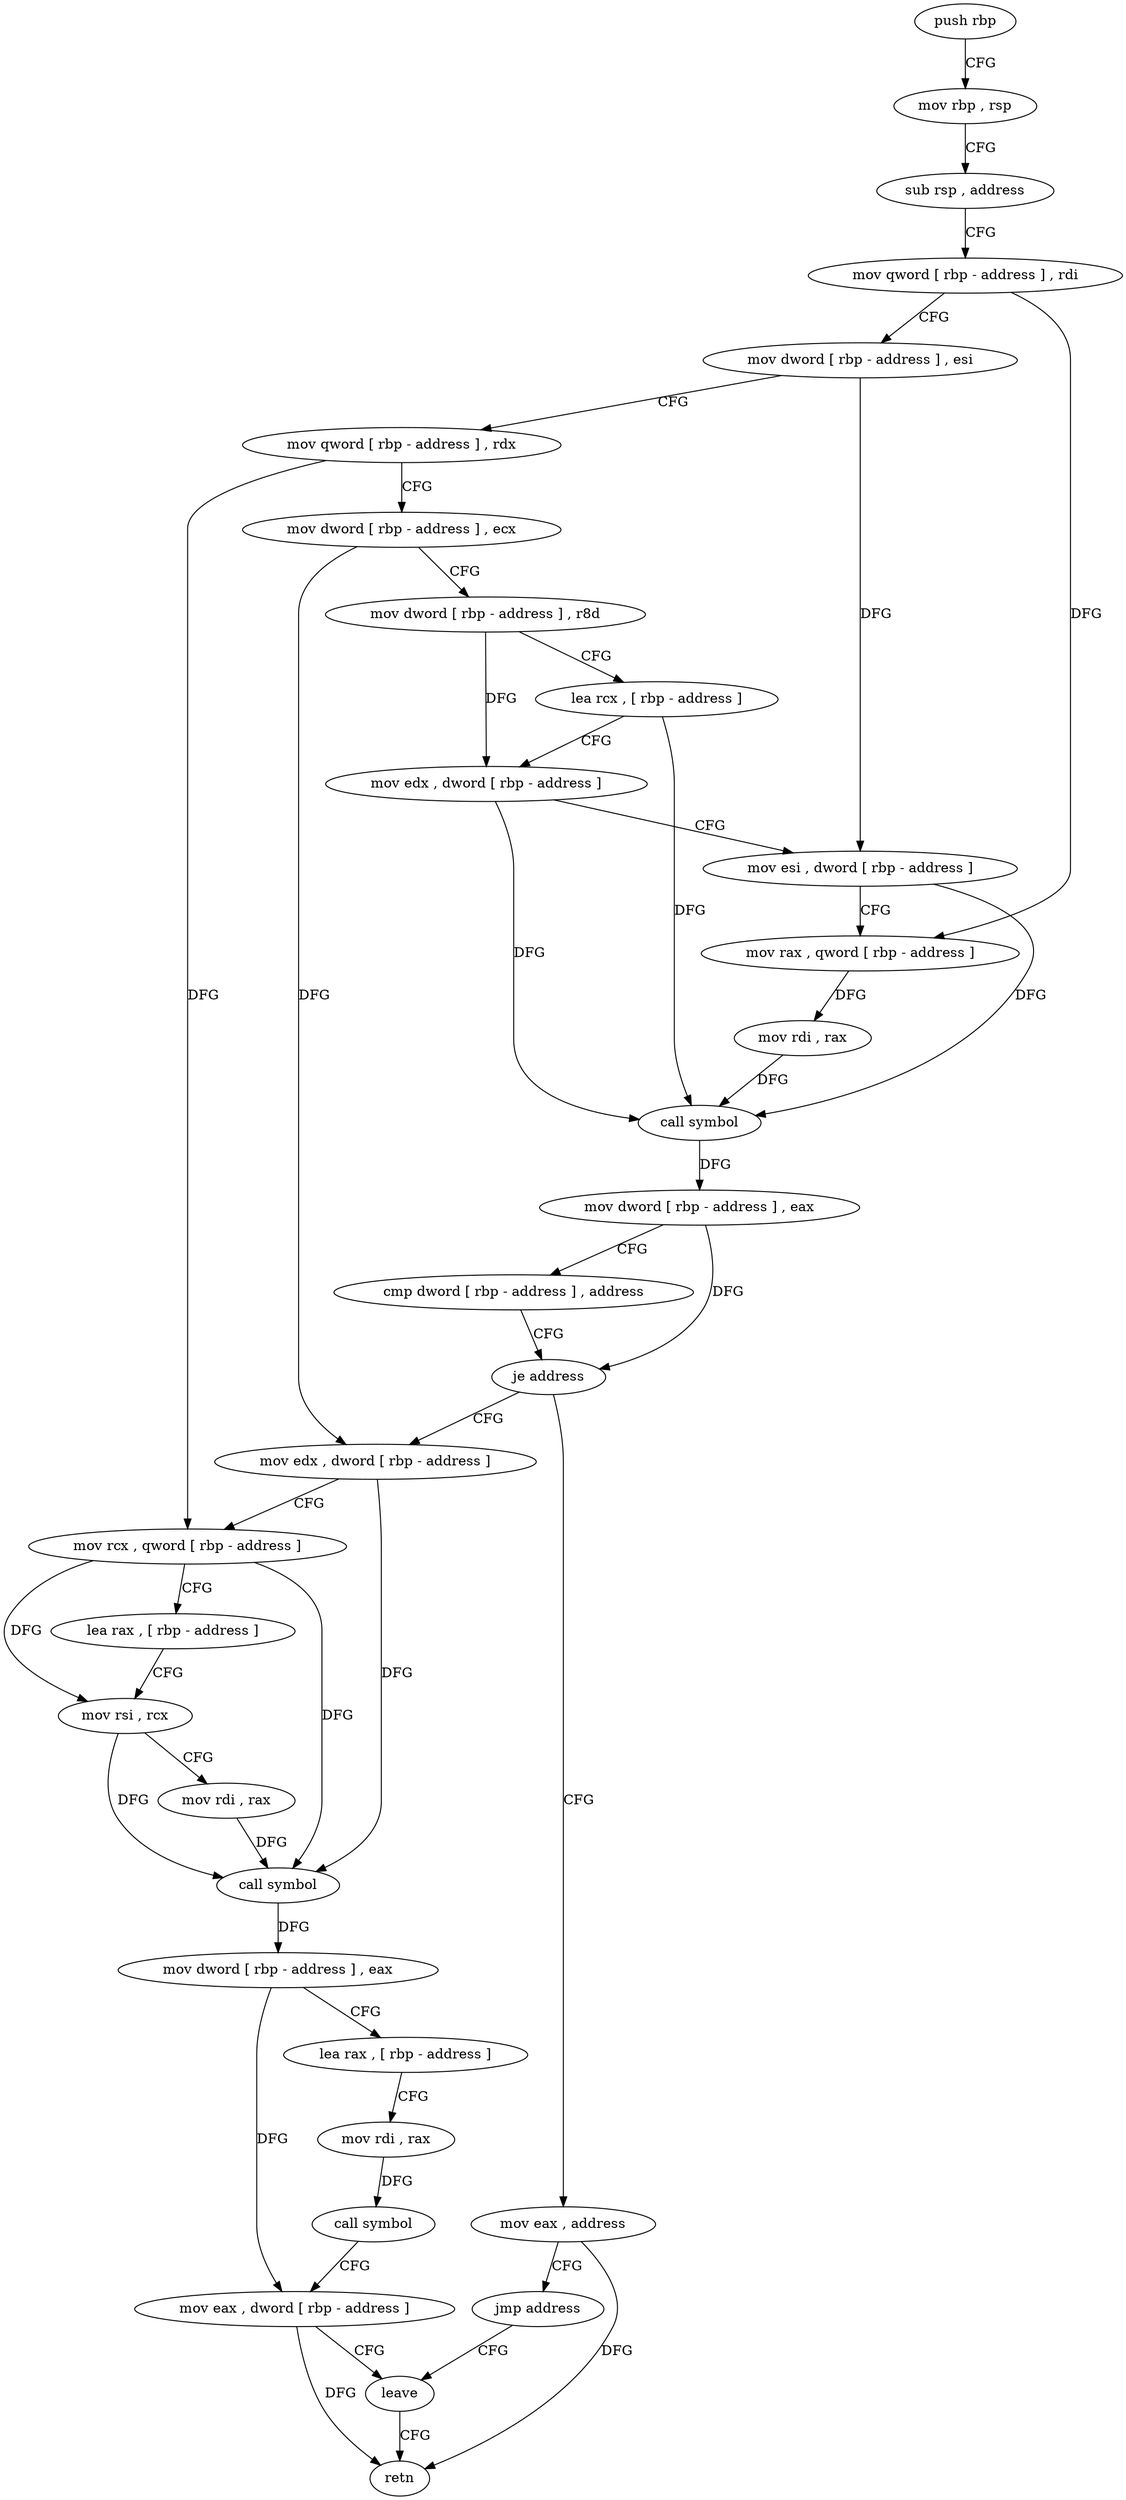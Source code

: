 digraph "func" {
"279450" [label = "push rbp" ]
"279451" [label = "mov rbp , rsp" ]
"279454" [label = "sub rsp , address" ]
"279458" [label = "mov qword [ rbp - address ] , rdi" ]
"279462" [label = "mov dword [ rbp - address ] , esi" ]
"279465" [label = "mov qword [ rbp - address ] , rdx" ]
"279469" [label = "mov dword [ rbp - address ] , ecx" ]
"279472" [label = "mov dword [ rbp - address ] , r8d" ]
"279476" [label = "lea rcx , [ rbp - address ]" ]
"279480" [label = "mov edx , dword [ rbp - address ]" ]
"279483" [label = "mov esi , dword [ rbp - address ]" ]
"279486" [label = "mov rax , qword [ rbp - address ]" ]
"279490" [label = "mov rdi , rax" ]
"279493" [label = "call symbol" ]
"279498" [label = "mov dword [ rbp - address ] , eax" ]
"279501" [label = "cmp dword [ rbp - address ] , address" ]
"279505" [label = "je address" ]
"279514" [label = "mov edx , dword [ rbp - address ]" ]
"279507" [label = "mov eax , address" ]
"279517" [label = "mov rcx , qword [ rbp - address ]" ]
"279521" [label = "lea rax , [ rbp - address ]" ]
"279525" [label = "mov rsi , rcx" ]
"279528" [label = "mov rdi , rax" ]
"279531" [label = "call symbol" ]
"279536" [label = "mov dword [ rbp - address ] , eax" ]
"279539" [label = "lea rax , [ rbp - address ]" ]
"279543" [label = "mov rdi , rax" ]
"279546" [label = "call symbol" ]
"279551" [label = "mov eax , dword [ rbp - address ]" ]
"279554" [label = "leave" ]
"279512" [label = "jmp address" ]
"279555" [label = "retn" ]
"279450" -> "279451" [ label = "CFG" ]
"279451" -> "279454" [ label = "CFG" ]
"279454" -> "279458" [ label = "CFG" ]
"279458" -> "279462" [ label = "CFG" ]
"279458" -> "279486" [ label = "DFG" ]
"279462" -> "279465" [ label = "CFG" ]
"279462" -> "279483" [ label = "DFG" ]
"279465" -> "279469" [ label = "CFG" ]
"279465" -> "279517" [ label = "DFG" ]
"279469" -> "279472" [ label = "CFG" ]
"279469" -> "279514" [ label = "DFG" ]
"279472" -> "279476" [ label = "CFG" ]
"279472" -> "279480" [ label = "DFG" ]
"279476" -> "279480" [ label = "CFG" ]
"279476" -> "279493" [ label = "DFG" ]
"279480" -> "279483" [ label = "CFG" ]
"279480" -> "279493" [ label = "DFG" ]
"279483" -> "279486" [ label = "CFG" ]
"279483" -> "279493" [ label = "DFG" ]
"279486" -> "279490" [ label = "DFG" ]
"279490" -> "279493" [ label = "DFG" ]
"279493" -> "279498" [ label = "DFG" ]
"279498" -> "279501" [ label = "CFG" ]
"279498" -> "279505" [ label = "DFG" ]
"279501" -> "279505" [ label = "CFG" ]
"279505" -> "279514" [ label = "CFG" ]
"279505" -> "279507" [ label = "CFG" ]
"279514" -> "279517" [ label = "CFG" ]
"279514" -> "279531" [ label = "DFG" ]
"279507" -> "279512" [ label = "CFG" ]
"279507" -> "279555" [ label = "DFG" ]
"279517" -> "279521" [ label = "CFG" ]
"279517" -> "279525" [ label = "DFG" ]
"279517" -> "279531" [ label = "DFG" ]
"279521" -> "279525" [ label = "CFG" ]
"279525" -> "279528" [ label = "CFG" ]
"279525" -> "279531" [ label = "DFG" ]
"279528" -> "279531" [ label = "DFG" ]
"279531" -> "279536" [ label = "DFG" ]
"279536" -> "279539" [ label = "CFG" ]
"279536" -> "279551" [ label = "DFG" ]
"279539" -> "279543" [ label = "CFG" ]
"279543" -> "279546" [ label = "DFG" ]
"279546" -> "279551" [ label = "CFG" ]
"279551" -> "279554" [ label = "CFG" ]
"279551" -> "279555" [ label = "DFG" ]
"279554" -> "279555" [ label = "CFG" ]
"279512" -> "279554" [ label = "CFG" ]
}
